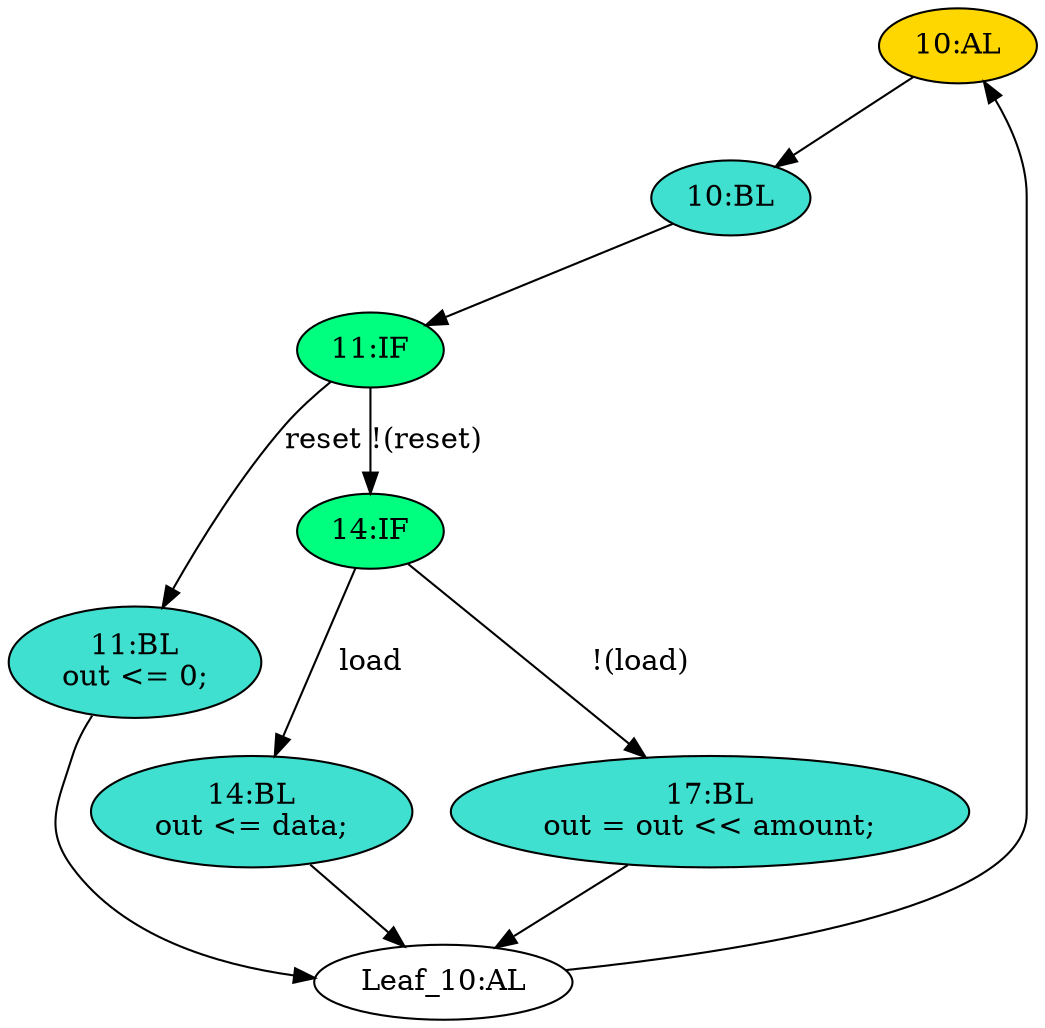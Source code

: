 strict digraph "compose( ,  )" {
	node [label="\N"];
	"10:AL"	[ast="<pyverilog.vparser.ast.Always object at 0x7f84d08a3610>",
		clk_sens=True,
		fillcolor=gold,
		label="10:AL",
		sens="['clk', 'reset']",
		statements="[]",
		style=filled,
		typ=Always,
		use_var="['load', 'reset', 'amount', 'data', 'out']"];
	"10:BL"	[ast="<pyverilog.vparser.ast.Block object at 0x7f84d08a3210>",
		fillcolor=turquoise,
		label="10:BL",
		statements="[]",
		style=filled,
		typ=Block];
	"10:AL" -> "10:BL"	[cond="[]",
		lineno=None];
	"14:BL"	[ast="<pyverilog.vparser.ast.Block object at 0x7f84d08b1650>",
		fillcolor=turquoise,
		label="14:BL
out <= data;",
		statements="[<pyverilog.vparser.ast.NonblockingSubstitution object at 0x7f84d08bd4d0>]",
		style=filled,
		typ=Block];
	"Leaf_10:AL"	[def_var="['out']",
		label="Leaf_10:AL"];
	"14:BL" -> "Leaf_10:AL"	[cond="[]",
		lineno=None];
	"17:BL"	[ast="<pyverilog.vparser.ast.Block object at 0x7f84d08a6ad0>",
		fillcolor=turquoise,
		label="17:BL
out = out << amount;",
		statements="[<pyverilog.vparser.ast.BlockingSubstitution object at 0x7f84d08a6150>]",
		style=filled,
		typ=Block];
	"17:BL" -> "Leaf_10:AL"	[cond="[]",
		lineno=None];
	"11:BL"	[ast="<pyverilog.vparser.ast.Block object at 0x7f84d08a3e10>",
		fillcolor=turquoise,
		label="11:BL
out <= 0;",
		statements="[<pyverilog.vparser.ast.NonblockingSubstitution object at 0x7f84d084ebd0>]",
		style=filled,
		typ=Block];
	"11:BL" -> "Leaf_10:AL"	[cond="[]",
		lineno=None];
	"14:IF"	[ast="<pyverilog.vparser.ast.IfStatement object at 0x7f84d08bdd10>",
		fillcolor=springgreen,
		label="14:IF",
		statements="[]",
		style=filled,
		typ=IfStatement];
	"14:IF" -> "14:BL"	[cond="['load']",
		label=load,
		lineno=14];
	"14:IF" -> "17:BL"	[cond="['load']",
		label="!(load)",
		lineno=14];
	"11:IF"	[ast="<pyverilog.vparser.ast.IfStatement object at 0x7f84d084ecd0>",
		fillcolor=springgreen,
		label="11:IF",
		statements="[]",
		style=filled,
		typ=IfStatement];
	"11:IF" -> "11:BL"	[cond="['reset']",
		label=reset,
		lineno=11];
	"11:IF" -> "14:IF"	[cond="['reset']",
		label="!(reset)",
		lineno=11];
	"10:BL" -> "11:IF"	[cond="[]",
		lineno=None];
	"Leaf_10:AL" -> "10:AL";
}
